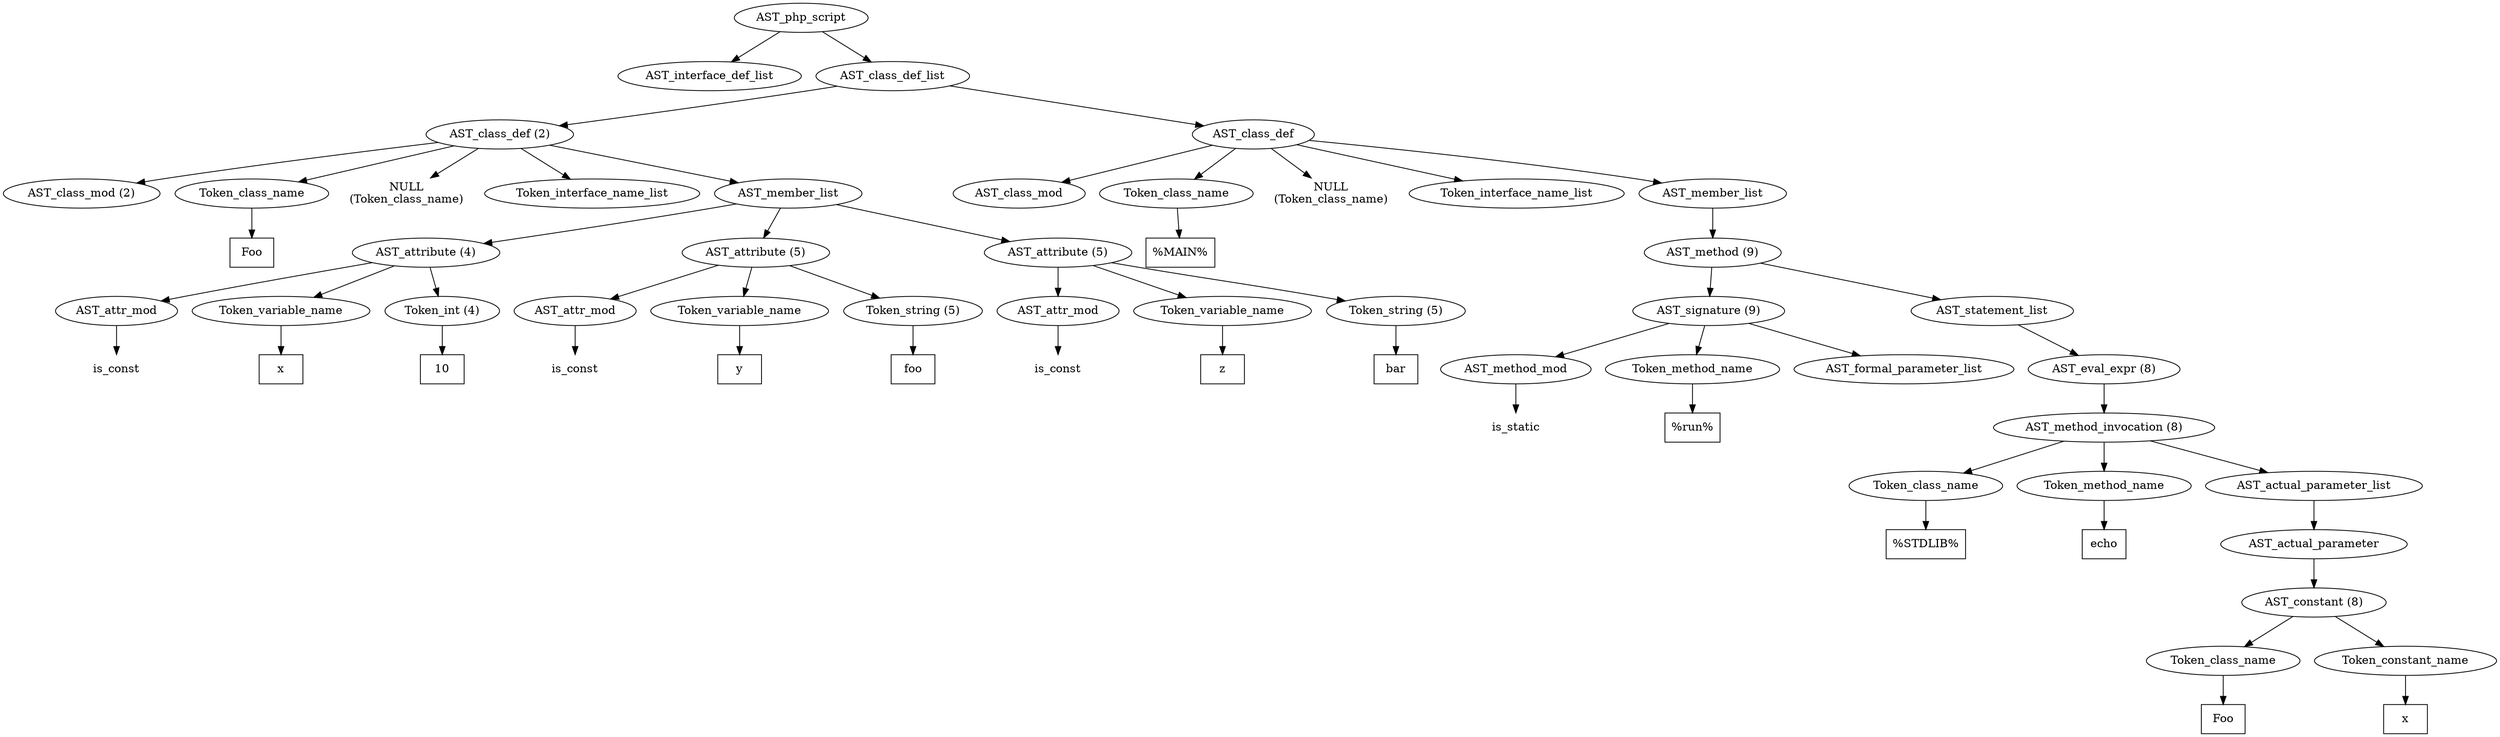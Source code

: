 /*
 * AST in dot format generated by phc -- the PHP compiler
 */

digraph AST {
node_0 [label="AST_php_script"];
node_1 [label="AST_interface_def_list"];
node_2 [label="AST_class_def_list"];
node_3 [label="AST_class_def (2)"];
node_4 [label="AST_class_mod (2)"];
node_5 [label="Token_class_name"];
node_6 [label="Foo", shape=box]
node_5 -> node_6;
node_7 [label="NULL\n(Token_class_name)", shape=plaintext]
node_8 [label="Token_interface_name_list"];
node_9 [label="AST_member_list"];
node_10 [label="AST_attribute (4)"];
node_11 [label="AST_attr_mod"];
node_12 [label="is_const", shape=plaintext]
node_11 -> node_12;
node_13 [label="Token_variable_name"];
node_14 [label="x", shape=box]
node_13 -> node_14;
node_15 [label="Token_int (4)"];
node_16 [label="10", shape=box]
node_15 -> node_16;
node_10 -> node_15;
node_10 -> node_13;
node_10 -> node_11;
node_17 [label="AST_attribute (5)"];
node_18 [label="AST_attr_mod"];
node_19 [label="is_const", shape=plaintext]
node_18 -> node_19;
node_20 [label="Token_variable_name"];
node_21 [label="y", shape=box]
node_20 -> node_21;
node_22 [label="Token_string (5)"];
node_23 [label="foo", shape=box]
node_22 -> node_23;
node_17 -> node_22;
node_17 -> node_20;
node_17 -> node_18;
node_24 [label="AST_attribute (5)"];
node_25 [label="AST_attr_mod"];
node_26 [label="is_const", shape=plaintext]
node_25 -> node_26;
node_27 [label="Token_variable_name"];
node_28 [label="z", shape=box]
node_27 -> node_28;
node_29 [label="Token_string (5)"];
node_30 [label="bar", shape=box]
node_29 -> node_30;
node_24 -> node_29;
node_24 -> node_27;
node_24 -> node_25;
node_9 -> node_24;
node_9 -> node_17;
node_9 -> node_10;
node_3 -> node_9;
node_3 -> node_8;
node_3 -> node_7;
node_3 -> node_5;
node_3 -> node_4;
node_31 [label="AST_class_def"];
node_32 [label="AST_class_mod"];
node_33 [label="Token_class_name"];
node_34 [label="%MAIN%", shape=box]
node_33 -> node_34;
node_35 [label="NULL\n(Token_class_name)", shape=plaintext]
node_36 [label="Token_interface_name_list"];
node_37 [label="AST_member_list"];
node_38 [label="AST_method (9)"];
node_39 [label="AST_signature (9)"];
node_40 [label="AST_method_mod"];
node_41 [label="is_static", shape=plaintext]
node_40 -> node_41;
node_42 [label="Token_method_name"];
node_43 [label="%run%", shape=box]
node_42 -> node_43;
node_44 [label="AST_formal_parameter_list"];
node_39 -> node_44;
node_39 -> node_42;
node_39 -> node_40;
node_45 [label="AST_statement_list"];
node_46 [label="AST_eval_expr (8)"];
node_47 [label="AST_method_invocation (8)"];
node_48 [label="Token_class_name"];
node_49 [label="%STDLIB%", shape=box]
node_48 -> node_49;
node_50 [label="Token_method_name"];
node_51 [label="echo", shape=box]
node_50 -> node_51;
node_52 [label="AST_actual_parameter_list"];
node_53 [label="AST_actual_parameter"];
node_54 [label="AST_constant (8)"];
node_55 [label="Token_class_name"];
node_56 [label="Foo", shape=box]
node_55 -> node_56;
node_57 [label="Token_constant_name"];
node_58 [label="x", shape=box]
node_57 -> node_58;
node_54 -> node_57;
node_54 -> node_55;
node_53 -> node_54;
node_52 -> node_53;
node_47 -> node_52;
node_47 -> node_50;
node_47 -> node_48;
node_46 -> node_47;
node_45 -> node_46;
node_38 -> node_45;
node_38 -> node_39;
node_37 -> node_38;
node_31 -> node_37;
node_31 -> node_36;
node_31 -> node_35;
node_31 -> node_33;
node_31 -> node_32;
node_2 -> node_31;
node_2 -> node_3;
node_0 -> node_2;
node_0 -> node_1;
}
